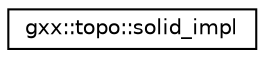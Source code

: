 digraph "Graphical Class Hierarchy"
{
  edge [fontname="Helvetica",fontsize="10",labelfontname="Helvetica",labelfontsize="10"];
  node [fontname="Helvetica",fontsize="10",shape=record];
  rankdir="LR";
  Node1 [label="gxx::topo::solid_impl",height=0.2,width=0.4,color="black", fillcolor="white", style="filled",URL="$classgxx_1_1topo_1_1solid__impl.html"];
}
